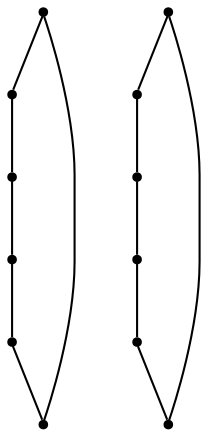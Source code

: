 graph {
	graph [bb="0,0,283.99,230.64"];
	node [label="\N",
		shape=point
	];
	ap	 [height=0.05,
		pos="110.09,1.8",
		width=0.05];
	bp	 [height=0.05,
		pos="37.896,1.8",
		width=0.05];
	ap -- bp	 [pos="108.01,1.8 97.464,1.8 50.088,1.8 39.851,1.8"];
	cp	 [height=0.05,
		pos="1.8,64.321",
		width=0.05];
	bp -- cp	 [pos="36.855,3.6037 31.584,12.733 7.8959,53.762 2.7772,62.628"];
	dp	 [height=0.05,
		pos="37.896,126.84",
		width=0.05];
	cp -- dp	 [pos="2.8414,66.124 8.1124,75.254 31.8,116.28 36.919,125.15"];
	ep	 [height=0.05,
		pos="110.09,126.84",
		width=0.05];
	dp -- ep	 [pos="39.979,126.84 50.521,126.84 97.897,126.84 108.13,126.84"];
	fp	 [height=0.05,
		pos="146.19,64.321",
		width=0.05];
	ep -- fp	 [pos="111.13,125.04 116.4,115.91 140.09,74.879 145.21,66.013"];
	fp -- ap	 [pos="145.14,62.517 139.87,53.387 116.18,12.358 111.07,3.4925"];
	a	 [height=0.05,
		pos="246.09,103.8",
		width=0.05];
	b	 [height=0.05,
		pos="173.9,103.8",
		width=0.05];
	a -- b	 [pos="244.01,103.8 233.46,103.8 186.09,103.8 175.85,103.8"];
	c	 [height=0.05,
		pos="137.8,166.32",
		width=0.05];
	b -- c	 [pos="172.85,105.6 167.58,114.73 143.9,155.76 138.78,164.63"];
	d	 [height=0.05,
		pos="173.9,228.84",
		width=0.05];
	c -- d	 [pos="138.84,168.12 144.11,177.25 167.8,218.28 172.92,227.15"];
	e	 [height=0.05,
		pos="246.09,228.84",
		width=0.05];
	d -- e	 [pos="175.98,228.84 186.52,228.84 233.9,228.84 244.13,228.84"];
	f	 [height=0.05,
		pos="282.19,166.32",
		width=0.05];
	e -- f	 [pos="247.13,227.04 252.4,217.91 276.09,176.88 281.21,168.01"];
	f -- a	 [pos="281.14,164.52 275.87,155.39 252.18,114.36 247.07,105.49"];
}
